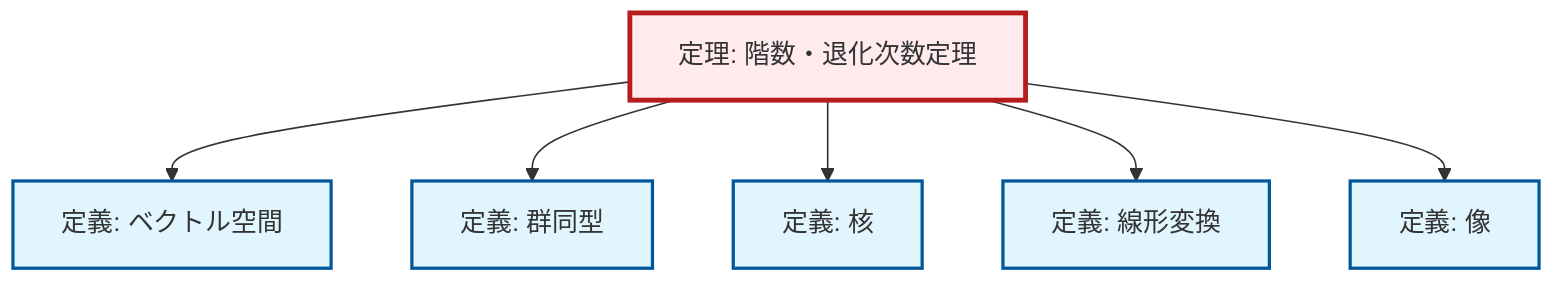 graph TD
    classDef definition fill:#e1f5fe,stroke:#01579b,stroke-width:2px
    classDef theorem fill:#f3e5f5,stroke:#4a148c,stroke-width:2px
    classDef axiom fill:#fff3e0,stroke:#e65100,stroke-width:2px
    classDef example fill:#e8f5e9,stroke:#1b5e20,stroke-width:2px
    classDef current fill:#ffebee,stroke:#b71c1c,stroke-width:3px
    def-kernel["定義: 核"]:::definition
    def-linear-transformation["定義: 線形変換"]:::definition
    def-image["定義: 像"]:::definition
    thm-rank-nullity["定理: 階数・退化次数定理"]:::theorem
    def-vector-space["定義: ベクトル空間"]:::definition
    def-isomorphism["定義: 群同型"]:::definition
    thm-rank-nullity --> def-vector-space
    thm-rank-nullity --> def-isomorphism
    thm-rank-nullity --> def-kernel
    thm-rank-nullity --> def-linear-transformation
    thm-rank-nullity --> def-image
    class thm-rank-nullity current